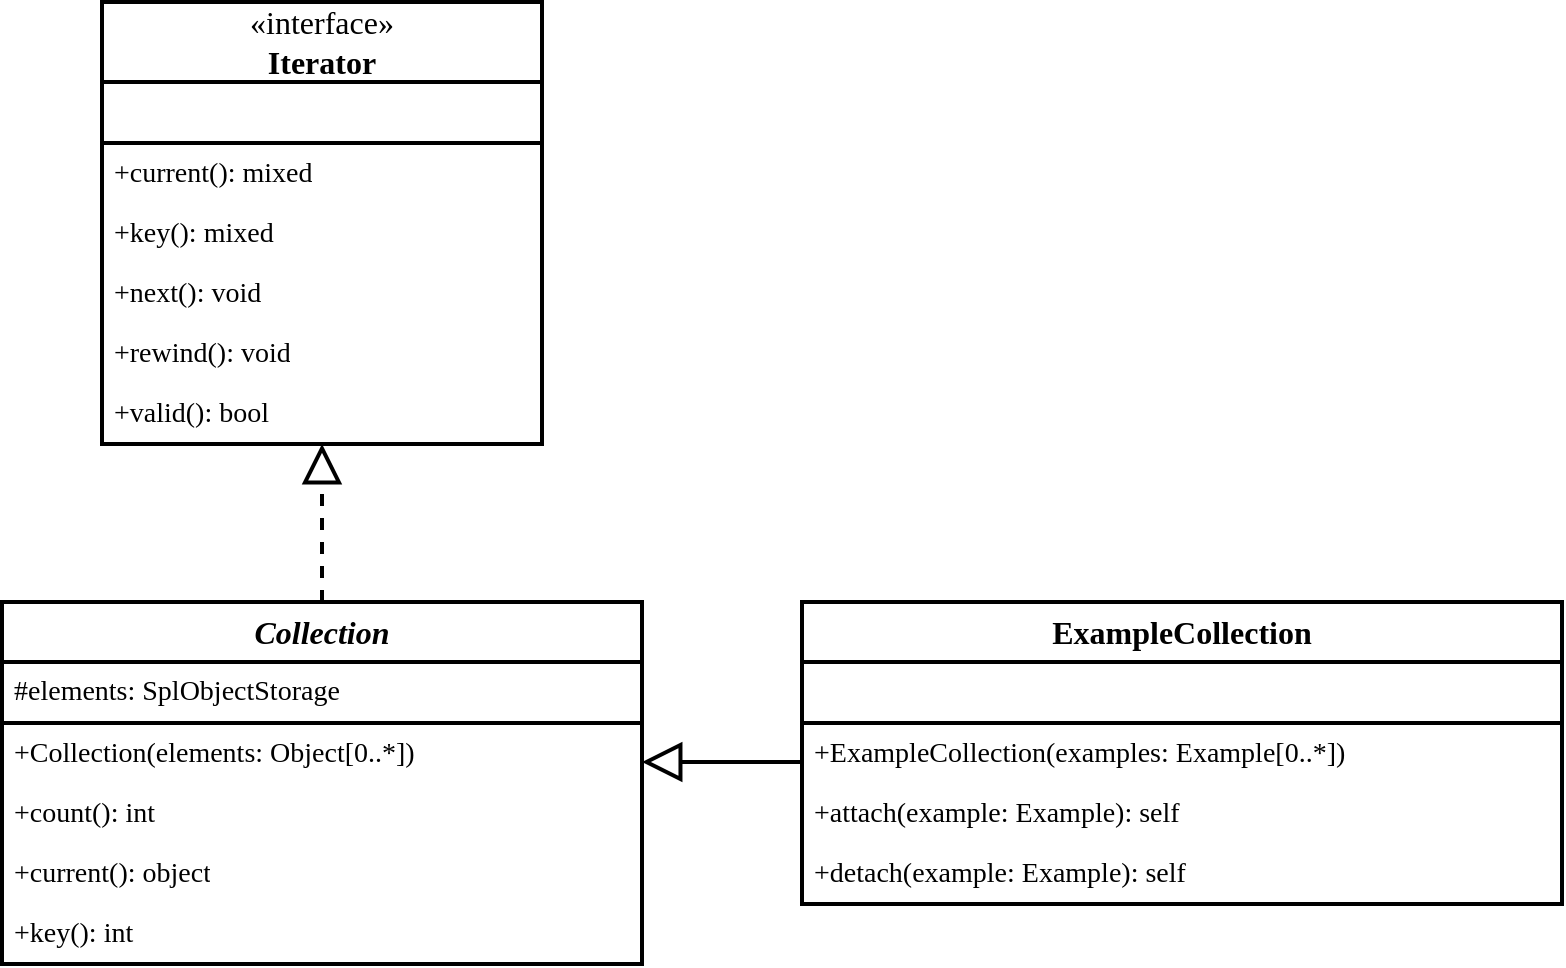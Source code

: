<mxfile version="13.7.3" type="device" pages="2"><diagram id="HzJDjm7sdKUmM8Tuk4fB" name="collections"><mxGraphModel dx="1490" dy="607" grid="1" gridSize="10" guides="1" tooltips="1" connect="1" arrows="1" fold="1" page="1" pageScale="1" pageWidth="2336" pageHeight="1654" math="0" shadow="0"><root><mxCell id="YtUY-2kbkM7jE1DaFU9k-0"/><mxCell id="YtUY-2kbkM7jE1DaFU9k-1" parent="YtUY-2kbkM7jE1DaFU9k-0"/><mxCell id="v2nM0Q_gsC54IUN-xVkL-8" value="&lt;span&gt;Collection&lt;/span&gt;" style="swimlane;fontStyle=3;align=center;verticalAlign=middle;childLayout=stackLayout;horizontal=1;startSize=30;horizontalStack=0;resizeParent=1;resizeParentMax=0;resizeLast=0;collapsible=0;marginBottom=0;fontSize=16;fontFamily=Lucida Console;strokeWidth=2;swimlaneLine=1;rounded=0;shadow=0;glass=0;swimlaneFillColor=none;fillColor=none;labelBackgroundColor=none;labelBorderColor=none;whiteSpace=wrap;html=1;noLabel=0;expand=1;dropTarget=1;container=0;movableLabel=0;treeFolding=0;comic=0;" parent="YtUY-2kbkM7jE1DaFU9k-1" vertex="1"><mxGeometry x="80" y="380" width="320" height="181" as="geometry"><mxRectangle x="40" y="40" width="160" height="32" as="alternateBounds"/></mxGeometry></mxCell><mxCell id="v2nM0Q_gsC54IUN-xVkL-9" value="#elements: SplObjectStorage" style="text;align=left;verticalAlign=middle;spacingLeft=4;spacingRight=4;overflow=hidden;rotatable=0;points=[[0,0.5],[1,0.5]];portConstraint=eastwest;fontSize=14;fontFamily=Lucida Console;whiteSpace=wrap;strokeWidth=2;html=1;labelBackgroundColor=none;" parent="v2nM0Q_gsC54IUN-xVkL-8" vertex="1"><mxGeometry y="30" width="320" height="30" as="geometry"/></mxCell><mxCell id="v2nM0Q_gsC54IUN-xVkL-11" value="" style="line;strokeWidth=2;fillColor=none;align=left;verticalAlign=middle;spacingTop=-1;spacingLeft=3;spacingRight=3;rotatable=0;labelPosition=right;points=[];portConstraint=eastwest;fontSize=11;html=1;" parent="v2nM0Q_gsC54IUN-xVkL-8" vertex="1"><mxGeometry y="60" width="320" height="1" as="geometry"/></mxCell><mxCell id="r6J_JK4LlULFJ6nVrDtr-6" value="+Collection(elements: Object[0..*])" style="text;strokeColor=none;fillColor=none;align=left;verticalAlign=middle;spacingLeft=4;spacingRight=4;overflow=hidden;rotatable=0;points=[[0,0.5],[1,0.5]];portConstraint=eastwest;fontSize=14;fontFamily=Lucida Console;whiteSpace=wrap;html=1;fontStyle=0" parent="v2nM0Q_gsC54IUN-xVkL-8" vertex="1"><mxGeometry y="61" width="320" height="30" as="geometry"/></mxCell><mxCell id="v2nM0Q_gsC54IUN-xVkL-14" value="+count(): int" style="text;strokeColor=none;fillColor=none;align=left;verticalAlign=middle;spacingLeft=4;spacingRight=4;overflow=hidden;rotatable=0;points=[[0,0.5],[1,0.5]];portConstraint=eastwest;fontSize=14;fontFamily=Lucida Console;whiteSpace=wrap;html=1;fontStyle=0" parent="v2nM0Q_gsC54IUN-xVkL-8" vertex="1"><mxGeometry y="91" width="320" height="30" as="geometry"/></mxCell><mxCell id="v2nM0Q_gsC54IUN-xVkL-16" value="+current(): object" style="text;strokeColor=none;fillColor=none;align=left;verticalAlign=middle;spacingLeft=4;spacingRight=4;overflow=hidden;rotatable=0;points=[[0,0.5],[1,0.5]];portConstraint=eastwest;fontSize=14;fontFamily=Lucida Console;whiteSpace=wrap;html=1;fontStyle=0" parent="v2nM0Q_gsC54IUN-xVkL-8" vertex="1"><mxGeometry y="121" width="320" height="30" as="geometry"/></mxCell><mxCell id="v2nM0Q_gsC54IUN-xVkL-17" value="+key(): int" style="text;strokeColor=none;fillColor=none;align=left;verticalAlign=middle;spacingLeft=4;spacingRight=4;overflow=hidden;rotatable=0;points=[[0,0.5],[1,0.5]];portConstraint=eastwest;fontSize=14;fontFamily=Lucida Console;whiteSpace=wrap;html=1;fontStyle=0" parent="v2nM0Q_gsC54IUN-xVkL-8" vertex="1"><mxGeometry y="151" width="320" height="30" as="geometry"/></mxCell><mxCell id="v2nM0Q_gsC54IUN-xVkL-13" style="edgeStyle=orthogonalEdgeStyle;rounded=0;orthogonalLoop=1;jettySize=auto;html=1;fontSize=14;strokeWidth=2;endArrow=block;endFill=0;anchorPointDirection=1;snapToPoint=0;fixDash=0;noJump=0;comic=0;endSize=15;startSize=5;dashed=1;" parent="YtUY-2kbkM7jE1DaFU9k-1" source="v2nM0Q_gsC54IUN-xVkL-8" target="v2nM0Q_gsC54IUN-xVkL-0" edge="1"><mxGeometry relative="1" as="geometry"><mxPoint x="799.999" y="360" as="sourcePoint"/><mxPoint x="509.999" y="111" as="targetPoint"/><Array as="points"><mxPoint x="240" y="340"/><mxPoint x="240" y="340"/></Array></mxGeometry></mxCell><mxCell id="ymG-iNBQmfL_p_jZAI6Z-1" style="edgeStyle=orthogonalEdgeStyle;rounded=0;orthogonalLoop=1;jettySize=auto;html=1;fontSize=14;strokeWidth=2;endArrow=block;endFill=0;anchorPointDirection=1;snapToPoint=0;fixDash=0;noJump=0;comic=0;endSize=15;startSize=5;jumpStyle=gap;jumpSize=10;" parent="YtUY-2kbkM7jE1DaFU9k-1" source="r6J_JK4LlULFJ6nVrDtr-0" target="v2nM0Q_gsC54IUN-xVkL-8" edge="1"><mxGeometry relative="1" as="geometry"><mxPoint x="450" y="350" as="sourcePoint"/><mxPoint x="700" y="280" as="targetPoint"/><Array as="points"><mxPoint x="460" y="460"/><mxPoint x="460" y="460"/></Array></mxGeometry></mxCell><mxCell id="r6J_JK4LlULFJ6nVrDtr-0" value="&lt;span&gt;ExampleCollection&lt;/span&gt;" style="swimlane;fontStyle=1;align=center;verticalAlign=middle;childLayout=stackLayout;horizontal=1;startSize=30;horizontalStack=0;resizeParent=1;resizeParentMax=0;resizeLast=0;collapsible=0;marginBottom=0;fontSize=16;fontFamily=Lucida Console;strokeWidth=2;swimlaneLine=1;rounded=0;shadow=0;glass=0;swimlaneFillColor=none;fillColor=none;labelBackgroundColor=none;labelBorderColor=none;whiteSpace=wrap;html=1;noLabel=0;expand=1;dropTarget=1;container=0;movableLabel=0;treeFolding=0;comic=0;" parent="YtUY-2kbkM7jE1DaFU9k-1" vertex="1"><mxGeometry x="480" y="380" width="380" height="151" as="geometry"><mxRectangle x="40" y="40" width="160" height="32" as="alternateBounds"/></mxGeometry></mxCell><mxCell id="r6J_JK4LlULFJ6nVrDtr-1" value="&amp;nbsp;" style="text;align=left;verticalAlign=middle;spacingLeft=4;spacingRight=4;overflow=hidden;rotatable=0;points=[[0,0.5],[1,0.5]];portConstraint=eastwest;fontSize=14;fontFamily=Lucida Console;whiteSpace=wrap;strokeWidth=2;html=1;labelBackgroundColor=none;" parent="r6J_JK4LlULFJ6nVrDtr-0" vertex="1"><mxGeometry y="30" width="380" height="30" as="geometry"/></mxCell><mxCell id="r6J_JK4LlULFJ6nVrDtr-2" value="" style="line;strokeWidth=2;fillColor=none;align=left;verticalAlign=middle;spacingTop=-1;spacingLeft=3;spacingRight=3;rotatable=0;labelPosition=right;points=[];portConstraint=eastwest;fontSize=11;html=1;" parent="r6J_JK4LlULFJ6nVrDtr-0" vertex="1"><mxGeometry y="60" width="380" height="1" as="geometry"/></mxCell><mxCell id="r6J_JK4LlULFJ6nVrDtr-8" value="+ExampleCollection(examples: Example[0..*])" style="text;strokeColor=none;fillColor=none;align=left;verticalAlign=middle;spacingLeft=4;spacingRight=4;overflow=hidden;rotatable=0;points=[[0,0.5],[1,0.5]];portConstraint=eastwest;fontSize=14;fontFamily=Lucida Console;whiteSpace=wrap;html=1;fontStyle=0" parent="r6J_JK4LlULFJ6nVrDtr-0" vertex="1"><mxGeometry y="61" width="380" height="30" as="geometry"/></mxCell><mxCell id="r6J_JK4LlULFJ6nVrDtr-4" value="+attach(example: Example): self" style="text;strokeColor=none;fillColor=none;align=left;verticalAlign=middle;spacingLeft=4;spacingRight=4;overflow=hidden;rotatable=0;points=[[0,0.5],[1,0.5]];portConstraint=eastwest;fontSize=14;fontFamily=Lucida Console;whiteSpace=wrap;html=1;fontStyle=0" parent="r6J_JK4LlULFJ6nVrDtr-0" vertex="1"><mxGeometry y="91" width="380" height="30" as="geometry"/></mxCell><mxCell id="ymG-iNBQmfL_p_jZAI6Z-0" value="+detach(example: Example): self" style="text;strokeColor=none;fillColor=none;align=left;verticalAlign=middle;spacingLeft=4;spacingRight=4;overflow=hidden;rotatable=0;points=[[0,0.5],[1,0.5]];portConstraint=eastwest;fontSize=14;fontFamily=Lucida Console;whiteSpace=wrap;html=1;fontStyle=0" parent="r6J_JK4LlULFJ6nVrDtr-0" vertex="1"><mxGeometry y="121" width="380" height="30" as="geometry"/></mxCell><mxCell id="v2nM0Q_gsC54IUN-xVkL-0" value="&lt;span style=&quot;font-weight: 400&quot;&gt;«interface»&lt;/span&gt;&lt;br style=&quot;font-weight: 400&quot;&gt;Iterator" style="swimlane;fontStyle=1;align=center;verticalAlign=middle;childLayout=stackLayout;horizontal=1;startSize=40;horizontalStack=0;resizeParent=1;resizeParentMax=0;resizeLast=0;collapsible=0;marginBottom=0;fontSize=16;fontFamily=Lucida Console;strokeWidth=2;swimlaneLine=1;rounded=0;shadow=0;glass=0;swimlaneFillColor=none;fillColor=none;labelBackgroundColor=none;labelBorderColor=none;whiteSpace=wrap;html=1;noLabel=0;expand=1;dropTarget=1;container=0;movableLabel=0;treeFolding=0;comic=0;" parent="YtUY-2kbkM7jE1DaFU9k-1" vertex="1"><mxGeometry x="130" y="80" width="220" height="221" as="geometry"><mxRectangle x="40" y="40" width="160" height="32" as="alternateBounds"/></mxGeometry></mxCell><mxCell id="v2nM0Q_gsC54IUN-xVkL-1" value="&amp;nbsp;" style="text;align=left;verticalAlign=middle;spacingLeft=4;spacingRight=4;overflow=hidden;rotatable=0;points=[[0,0.5],[1,0.5]];portConstraint=eastwest;fontSize=14;fontFamily=Lucida Console;whiteSpace=wrap;strokeWidth=2;html=1;labelBackgroundColor=none;" parent="v2nM0Q_gsC54IUN-xVkL-0" vertex="1"><mxGeometry y="40" width="220" height="30" as="geometry"/></mxCell><mxCell id="v2nM0Q_gsC54IUN-xVkL-2" value="" style="line;strokeWidth=2;fillColor=none;align=left;verticalAlign=middle;spacingTop=-1;spacingLeft=3;spacingRight=3;rotatable=0;labelPosition=right;points=[];portConstraint=eastwest;fontSize=11;html=1;" parent="v2nM0Q_gsC54IUN-xVkL-0" vertex="1"><mxGeometry y="70" width="220" height="1" as="geometry"/></mxCell><mxCell id="v2nM0Q_gsC54IUN-xVkL-4" value="+current(): mixed" style="text;strokeColor=none;fillColor=none;align=left;verticalAlign=middle;spacingLeft=4;spacingRight=4;overflow=hidden;rotatable=0;points=[[0,0.5],[1,0.5]];portConstraint=eastwest;fontSize=14;fontFamily=Lucida Console;whiteSpace=wrap;html=1;" parent="v2nM0Q_gsC54IUN-xVkL-0" vertex="1"><mxGeometry y="71" width="220" height="30" as="geometry"/></mxCell><mxCell id="v2nM0Q_gsC54IUN-xVkL-5" value="+key(): mixed" style="text;strokeColor=none;fillColor=none;align=left;verticalAlign=middle;spacingLeft=4;spacingRight=4;overflow=hidden;rotatable=0;points=[[0,0.5],[1,0.5]];portConstraint=eastwest;fontSize=14;fontFamily=Lucida Console;whiteSpace=wrap;html=1;" parent="v2nM0Q_gsC54IUN-xVkL-0" vertex="1"><mxGeometry y="101" width="220" height="30" as="geometry"/></mxCell><mxCell id="v2nM0Q_gsC54IUN-xVkL-6" value="+next(): void" style="text;strokeColor=none;fillColor=none;align=left;verticalAlign=middle;spacingLeft=4;spacingRight=4;overflow=hidden;rotatable=0;points=[[0,0.5],[1,0.5]];portConstraint=eastwest;fontSize=14;fontFamily=Lucida Console;whiteSpace=wrap;html=1;" parent="v2nM0Q_gsC54IUN-xVkL-0" vertex="1"><mxGeometry y="131" width="220" height="30" as="geometry"/></mxCell><mxCell id="v2nM0Q_gsC54IUN-xVkL-3" value="+rewind(): void" style="text;strokeColor=none;fillColor=none;align=left;verticalAlign=middle;spacingLeft=4;spacingRight=4;overflow=hidden;rotatable=0;points=[[0,0.5],[1,0.5]];portConstraint=eastwest;fontSize=14;fontFamily=Lucida Console;whiteSpace=wrap;html=1;" parent="v2nM0Q_gsC54IUN-xVkL-0" vertex="1"><mxGeometry y="161" width="220" height="30" as="geometry"/></mxCell><mxCell id="v2nM0Q_gsC54IUN-xVkL-7" value="+valid(): bool" style="text;strokeColor=none;fillColor=none;align=left;verticalAlign=middle;spacingLeft=4;spacingRight=4;overflow=hidden;rotatable=0;points=[[0,0.5],[1,0.5]];portConstraint=eastwest;fontSize=14;fontFamily=Lucida Console;whiteSpace=wrap;html=1;" parent="v2nM0Q_gsC54IUN-xVkL-0" vertex="1"><mxGeometry y="191" width="220" height="30" as="geometry"/></mxCell></root></mxGraphModel></diagram><diagram name="autoloader" id="-rNI0J8mjfEAYsX0GZvK"><mxGraphModel dx="1490" dy="607" grid="1" gridSize="10" guides="1" tooltips="1" connect="1" arrows="1" fold="1" page="1" pageScale="1" pageWidth="2336" pageHeight="1654" math="0" shadow="0"><root><mxCell id="LexonDIPVUYyu0fT80gv-0"/><mxCell id="LexonDIPVUYyu0fT80gv-1" parent="LexonDIPVUYyu0fT80gv-0"/><mxCell id="LexonDIPVUYyu0fT80gv-11" value="&lt;span&gt;Autoloader&lt;/span&gt;" style="swimlane;fontStyle=1;align=center;verticalAlign=middle;childLayout=stackLayout;horizontal=1;startSize=30;horizontalStack=0;resizeParent=1;resizeParentMax=0;resizeLast=0;collapsible=0;marginBottom=0;fontSize=16;fontFamily=Lucida Console;strokeWidth=2;swimlaneLine=1;rounded=0;shadow=0;glass=0;swimlaneFillColor=none;fillColor=none;labelBackgroundColor=none;labelBorderColor=none;whiteSpace=wrap;html=1;noLabel=0;expand=1;dropTarget=1;container=0;movableLabel=0;treeFolding=0;comic=0;" vertex="1" parent="LexonDIPVUYyu0fT80gv-1"><mxGeometry x="80" y="80" width="280" height="121" as="geometry"><mxRectangle x="40" y="40" width="160" height="32" as="alternateBounds"/></mxGeometry></mxCell><mxCell id="LexonDIPVUYyu0fT80gv-12" value="&amp;nbsp;" style="text;align=left;verticalAlign=middle;spacingLeft=4;spacingRight=4;overflow=hidden;rotatable=0;points=[[0,0.5],[1,0.5]];portConstraint=eastwest;fontSize=14;fontFamily=Lucida Console;whiteSpace=wrap;strokeWidth=2;html=1;labelBackgroundColor=none;" vertex="1" parent="LexonDIPVUYyu0fT80gv-11"><mxGeometry y="30" width="280" height="30" as="geometry"/></mxCell><mxCell id="LexonDIPVUYyu0fT80gv-13" value="" style="line;strokeWidth=2;fillColor=none;align=left;verticalAlign=middle;spacingTop=-1;spacingLeft=3;spacingRight=3;rotatable=0;labelPosition=right;points=[];portConstraint=eastwest;fontSize=11;html=1;" vertex="1" parent="LexonDIPVUYyu0fT80gv-11"><mxGeometry y="60" width="280" height="1" as="geometry"/></mxCell><mxCell id="LexonDIPVUYyu0fT80gv-14" value="+register(): void" style="text;strokeColor=none;fillColor=none;align=left;verticalAlign=middle;spacingLeft=4;spacingRight=4;overflow=hidden;rotatable=0;points=[[0,0.5],[1,0.5]];portConstraint=eastwest;fontSize=14;fontFamily=Lucida Console;whiteSpace=wrap;html=1;fontStyle=0" vertex="1" parent="LexonDIPVUYyu0fT80gv-11"><mxGeometry y="61" width="280" height="30" as="geometry"/></mxCell><mxCell id="LexonDIPVUYyu0fT80gv-15" value="#load(className: String): void" style="text;strokeColor=none;fillColor=none;align=left;verticalAlign=middle;spacingLeft=4;spacingRight=4;overflow=hidden;rotatable=0;points=[[0,0.5],[1,0.5]];portConstraint=eastwest;fontSize=14;fontFamily=Lucida Console;whiteSpace=wrap;html=1;fontStyle=0" vertex="1" parent="LexonDIPVUYyu0fT80gv-11"><mxGeometry y="91" width="280" height="30" as="geometry"/></mxCell></root></mxGraphModel></diagram></mxfile>